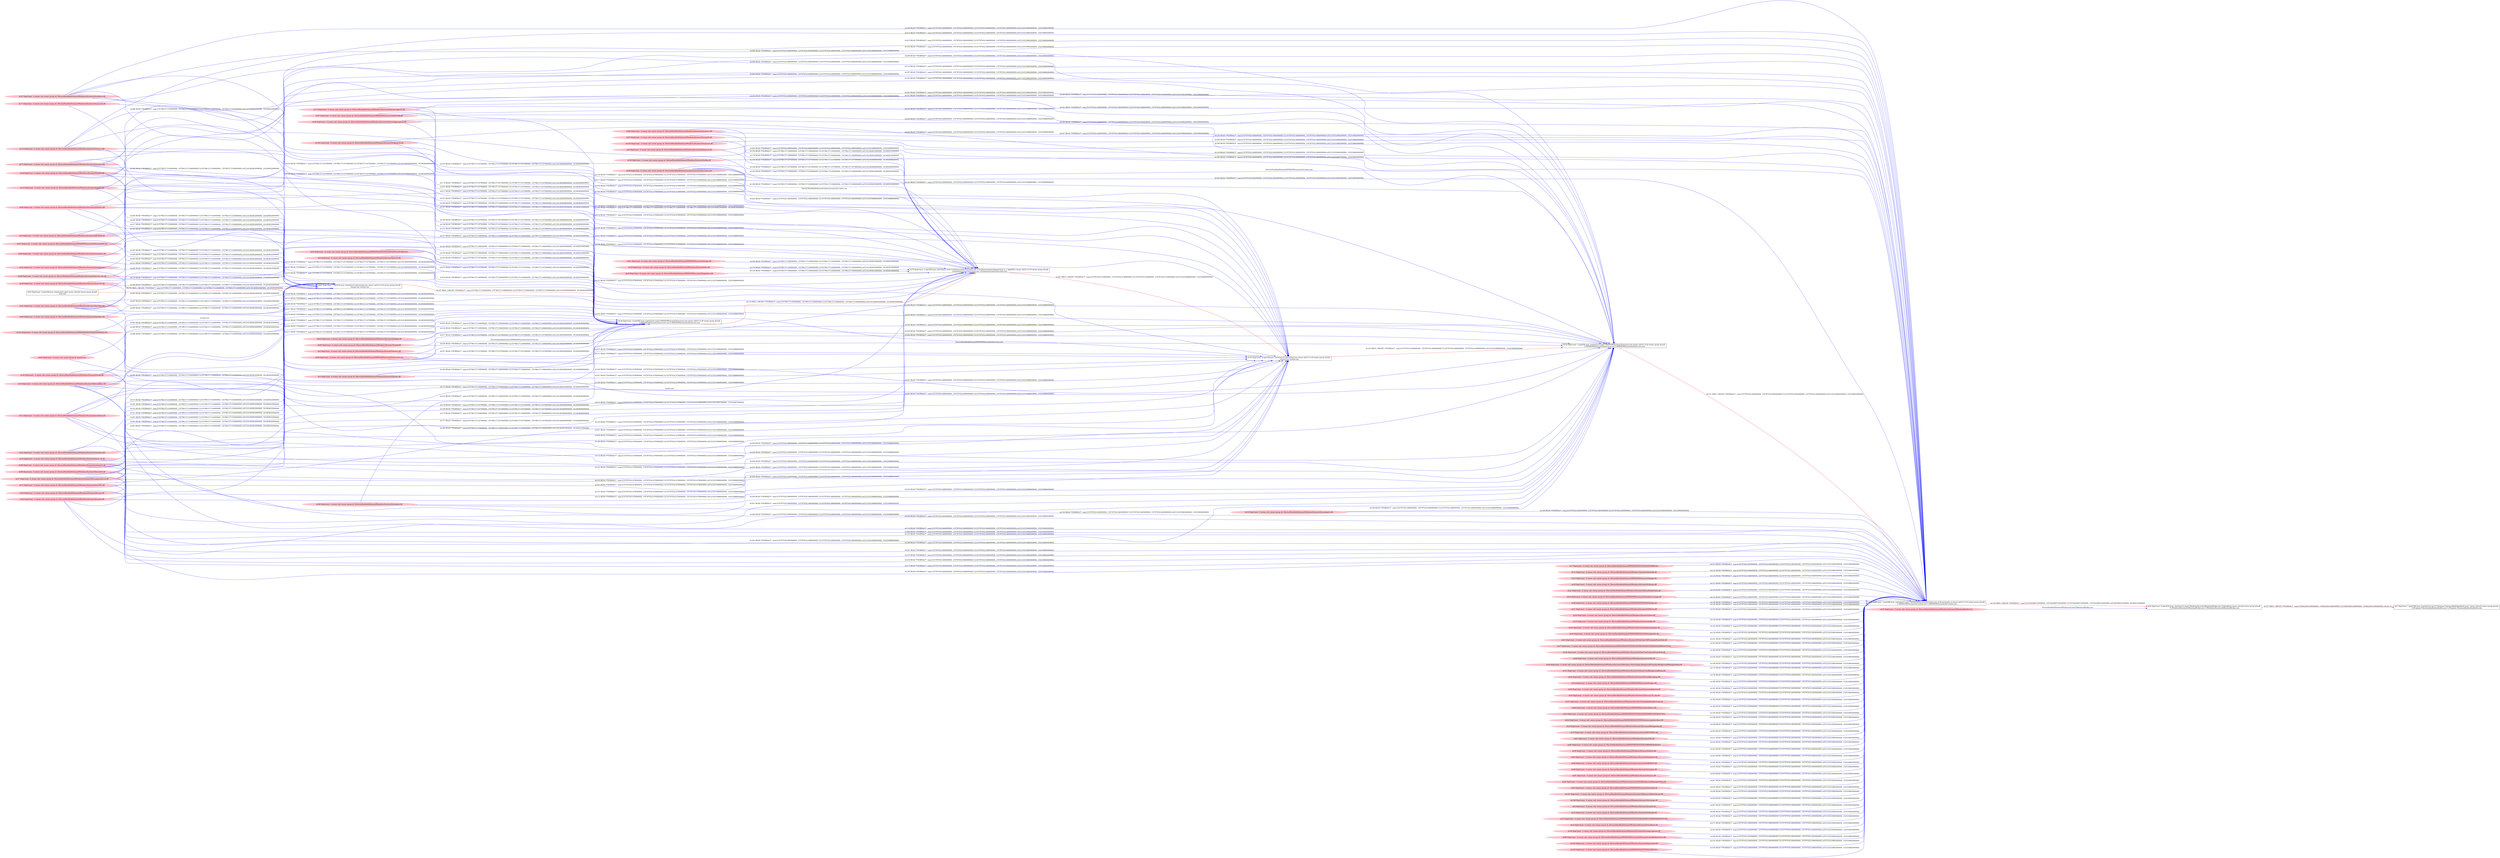 digraph  {
rankdir=LR
"0"[color=black,label="id:0 HopCount: 0 pid:2432 proc_starttime:0 cmd:C:\Windows\System32\RuntimeBroker.exe -Embedding owner uid:null owner group id:null,\n C:/Windows/System32/RuntimeBroker.exe C:/Windows/System32/RuntimeBroker.exe", shape=box,style=solid];
"1"[color=black,label="id:1 HopCount: 1 pid:5568 proc_starttime:0 cmd:\"C:\Program Files\mozilla\firefox\firefox.exe\" owner uid:null owner group id:null,\n C:/Program Files/mozilla/firefox/firefox.exe C:/Program Files/mozilla/firefox/firefox.exe", shape=box,style=solid];
"0" -> "1" [id=107,__obj="PROC_CREATE"color=red,label="id:107 PROC_CREATE **NORMAL**  seqs:[1558022855166000000, 1558022855166000000] T:[1558022855166000000, 1558022855166000000] relT:[0, 0]",style=solid];
"103"[color=pink,label="id:103 HopCount: -5 owner uid: owner group id: /Device/HarddiskVolume2/WINDOWS/SYSTEM32/FWBASE.DLL ", shape=oval,style=filled];
"76"[color=black,label="id:76 HopCount: -4 pid:528 proc_starttime:0 cmd:wininit.exe owner uid:S-1-5-18 owner group id:null,\n wininit.exe wininit.exe", shape=box,style=solid];
"103" -> "76" [id=108,__obj="READ"color=blue,label="id:108 READ **NORMAL**  seqs:[1557870321478000000, 1557870321478000000] T:[1557870321478000000, 1557870321478000000] relT:[152533688000000, 152533688000000]",style=solid];
"78"[color=pink,label="id:78 HopCount: -4 owner uid: owner group id: /Device/HarddiskVolume2/Windows/System32/ws2_32.dll ", shape=oval,style=filled];
"78" -> "76" [id=109,__obj="READ"color=blue,label="id:109 READ **NORMAL**  seqs:[1557870321478000000, 1557870321478000000] T:[1557870321478000000, 1557870321478000000] relT:[152533688000000, 152533688000000]",style=solid];
"6"[color=pink,label="id:6 HopCount: -3 owner uid: owner group id: /Device/HarddiskVolume2/Windows/System32/gdi32full.dll ", shape=oval,style=filled];
"25"[color=black,label="id:25 HopCount: -2 pid:808 proc_starttime:0 cmd:C:\WINDOWS\system32\svchost.exe -k DcomLaunch -p owner uid:S-1-5-18 owner group id:null,\n C:/WINDOWS/system32/svchost.exe C:/WINDOWS/system32/svchost.exe", shape=box,style=solid];
"6" -> "25" [id=110,__obj="READ"color=blue,label="id:110 READ **NORMAL**  seqs:[1557870321484000000, 1557870321484000000] T:[1557870321484000000, 1557870321484000000] relT:[152533682000000, 152533682000000]",style=solid];
"41"[color=pink,label="id:41 HopCount: -3 owner uid: owner group id: /Device/HarddiskVolume2/Windows/System32/profapi.dll ", shape=oval,style=filled];
"41" -> "76" [id=111,__obj="READ"color=blue,label="id:111 READ **NORMAL**  seqs:[1557870321478000000, 1557870321478000000] T:[1557870321478000000, 1557870321478000000] relT:[152533688000000, 152533688000000]",style=solid];
"42"[color=pink,label="id:42 HopCount: -3 owner uid: owner group id: /Device/HarddiskVolume2/Windows/System32/sspicli.dll ", shape=oval,style=filled];
"42" -> "76" [id=112,__obj="READ"color=blue,label="id:112 READ **NORMAL**  seqs:[1557870321478000000, 1557870321478000000] T:[1557870321478000000, 1557870321478000000] relT:[152533688000000, 152533688000000]",style=solid];
"7"[color=pink,label="id:7 HopCount: -3 owner uid: owner group id: /Device/HarddiskVolume2/WINDOWS/SYSTEM32/PSMSRV.DLL ", shape=oval,style=filled];
"7" -> "25" [id=113,__obj="READ"color=blue,label="id:113 READ **NORMAL**  seqs:[1557870321483000000, 1557870321483000000] T:[1557870321483000000, 1557870321483000000] relT:[152533683000000, 152533683000000]",style=solid];
"66"[color=pink,label="id:66 HopCount: -3 owner uid: owner group id: /Device/HarddiskVolume2/Windows/System32/advapi32.dll ", shape=oval,style=filled];
"66" -> "76" [id=114,__obj="READ"color=blue,label="id:114 READ **NORMAL**  seqs:[1557870321478000000, 1557870321478000000] T:[1557870321478000000, 1557870321478000000] relT:[152533688000000, 152533688000000]",style=solid];
"60"[color=pink,label="id:60 HopCount: -3 owner uid: owner group id: /Device/HarddiskVolume2/Windows/System32/sechost.dll ", shape=oval,style=filled];
"60" -> "76" [id=115,__obj="READ"color=blue,label="id:115 READ **NORMAL**  seqs:[1557870321478000000, 1557870321478000000] T:[1557870321478000000, 1557870321478000000] relT:[152533688000000, 152533688000000]",style=solid];
"8"[color=pink,label="id:8 HopCount: -3 owner uid: owner group id: /Device/HarddiskVolume2/Windows/System32/oleaut32.dll ", shape=oval,style=filled];
"8" -> "25" [id=116,__obj="READ"color=blue,label="id:116 READ **NORMAL**  seqs:[1557870321484000000, 1557870321484000000] T:[1557870321484000000, 1557870321484000000] relT:[152533682000000, 152533682000000]",style=solid];
"77"[color=pink,label="id:77 HopCount: -4 owner uid: owner group id: /Device/HarddiskVolume2/Windows/System32/mswsock.dll ", shape=oval,style=filled];
"77" -> "76" [id=117,__obj="READ"color=blue,label="id:117 READ **NORMAL**  seqs:[1557870321478000000, 1557870321478000000] T:[1557870321478000000, 1557870321478000000] relT:[152533688000000, 152533688000000]",style=solid];
"47"[color=pink,label="id:47 HopCount: -3 owner uid: owner group id: /Device/HarddiskVolume2/Windows/System32/combase.dll ", shape=oval,style=filled];
"47" -> "76" [id=118,__obj="READ"color=blue,label="id:118 READ **NORMAL**  seqs:[1557870321478000000, 1557870321478000000] T:[1557870321478000000, 1557870321478000000] relT:[152533688000000, 152533688000000]",style=solid];
"9"[color=pink,label="id:9 HopCount: -3 owner uid: owner group id: /Device/HarddiskVolume2/Windows/System32/KernelBase.dll ", shape=oval,style=filled];
"9" -> "25" [id=119,__obj="READ"color=blue,label="id:119 READ **NORMAL**  seqs:[1557870321484000000, 1557870321484000000] T:[1557870321484000000, 1557870321484000000] relT:[152533682000000, 152533682000000]",style=solid];
"9" -> "76" [id=120,__obj="READ"color=blue,label="id:120 READ **NORMAL**  seqs:[1557870321478000000, 1557870321478000000] T:[1557870321478000000, 1557870321478000000] relT:[152533688000000, 152533688000000]",style=solid];
"68"[color=pink,label="id:68 HopCount: -3 owner uid: owner group id: /Device/HarddiskVolume2/Windows/System32/kernel32.dll ", shape=oval,style=filled];
"68" -> "76" [id=121,__obj="READ"color=blue,label="id:121 READ **NORMAL**  seqs:[1557870321478000000, 1557870321478000000] T:[1557870321478000000, 1557870321478000000] relT:[152533688000000, 152533688000000]",style=solid];
"11"[color=pink,label="id:11 HopCount: -3 owner uid: owner group id: /Device/HarddiskVolume2/Windows/System32/mintdh.dll ", shape=oval,style=filled];
"11" -> "25" [id=122,__obj="READ"color=blue,label="id:122 READ **NORMAL**  seqs:[1557870321484000000, 1557870321484000000] T:[1557870321484000000, 1557870321484000000] relT:[152533682000000, 152533682000000]",style=solid];
"32"[color=pink,label="id:32 HopCount: -3 owner uid: owner group id: /Device/HarddiskVolume2/Windows/System32/ntmarta.dll ", shape=oval,style=filled];
"32" -> "25" [id=123,__obj="READ"color=blue,label="id:123 READ **NORMAL**  seqs:[1557870321484000000, 1557870321484000000] T:[1557870321484000000, 1557870321484000000] relT:[152533682000000, 152533682000000]",style=solid];
"15"[color=pink,label="id:15 HopCount: -3 owner uid: owner group id: /Device/HarddiskVolume2/WINDOWS/system32/gpapi.dll ", shape=oval,style=filled];
"15" -> "25" [id=124,__obj="READ"color=blue,label="id:124 READ **NORMAL**  seqs:[1557870321484000000, 1557870321484000000] T:[1557870321484000000, 1557870321484000000] relT:[152533682000000, 152533682000000]",style=solid];
"17"[color=pink,label="id:17 HopCount: -3 owner uid: owner group id: /Device/HarddiskVolume2/Windows/System32/bcryptprimitives.dll ", shape=oval,style=filled];
"17" -> "25" [id=125,__obj="READ"color=blue,label="id:125 READ **NORMAL**  seqs:[1557870321484000000, 1557870321484000000] T:[1557870321484000000, 1557870321484000000] relT:[152533682000000, 152533682000000]",style=solid];
"18"[color=pink,label="id:18 HopCount: -3 owner uid: owner group id: /Device/HarddiskVolume2/Windows/System32/usermgrcli.dll ", shape=oval,style=filled];
"18" -> "25" [id=126,__obj="READ"color=blue,label="id:126 READ **NORMAL**  seqs:[1557870321483000000, 1557870321483000000] T:[1557870321483000000, 1557870321483000000] relT:[152533683000000, 152533683000000]",style=solid];
"19"[color=pink,label="id:19 HopCount: -3 owner uid: owner group id: /Device/HarddiskVolume2/Windows/System32/clbcatq.dll ", shape=oval,style=filled];
"19" -> "25" [id=127,__obj="READ"color=blue,label="id:127 READ **NORMAL**  seqs:[1557870321484000000, 1557870321484000000] T:[1557870321484000000, 1557870321484000000] relT:[152533682000000, 152533682000000]",style=solid];
"38"[color=pink,label="id:38 HopCount: -3 owner uid: owner group id: /Device/HarddiskVolume2/Windows/System32/rpcrt4.dll ", shape=oval,style=filled];
"38" -> "76" [id=128,__obj="READ"color=blue,label="id:128 READ **NORMAL**  seqs:[1557870321478000000, 1557870321478000000] T:[1557870321478000000, 1557870321478000000] relT:[152533688000000, 152533688000000]",style=solid];
"21"[color=pink,label="id:21 HopCount: -3 owner uid: owner group id: /Device/HarddiskVolume2/Windows/System32/ExecModelClient.dll ", shape=oval,style=filled];
"21" -> "25" [id=129,__obj="READ"color=blue,label="id:129 READ **NORMAL**  seqs:[1557870321483000000, 1557870321483000000] T:[1557870321483000000, 1557870321483000000] relT:[152533683000000, 152533683000000]",style=solid];
"22"[color=pink,label="id:22 HopCount: -5 owner uid: owner group id: /Device/HarddiskVolume2/Windows/System32/wininit.exe ", shape=oval,style=filled];
"22" -> "76" [id=130,__obj="READ"color=blue,label="id:130 READ **NORMAL**  seqs:[1557870321478000000, 1557870321478000000] T:[1557870321478000000, 1557870321478000000] relT:[152533688000000, 152533688000000]",style=solid];
"50"[color=pink,label="id:50 HopCount: -3 owner uid: owner group id: /Device/HarddiskVolume2/Windows/System32/bcrypt.dll ", shape=oval,style=filled];
"50" -> "76" [id=131,__obj="READ"color=blue,label="id:131 READ **NORMAL**  seqs:[1557870321478000000, 1557870321478000000] T:[1557870321478000000, 1557870321478000000] relT:[152533688000000, 152533688000000]",style=solid];
"23"[color=pink,label="id:23 HopCount: -3 owner uid: owner group id: /Device/HarddiskVolume2/WINDOWS/system32/windows.storage.dll ", shape=oval,style=filled];
"23" -> "25" [id=132,__obj="READ"color=blue,label="id:132 READ **NORMAL**  seqs:[1557870321484000000, 1557870321484000000] T:[1557870321484000000, 1557870321484000000] relT:[152533682000000, 152533682000000]",style=solid];
"24"[color=black,label="id:24 HopCount: -6 pid:664 proc_starttime:0 cmd:C:\WINDOWS\system32\services.exe owner uid:S-1-5-18 owner group id:null,\n C:/WINDOWS/system32/services.exe C:/WINDOWS/system32/services.exe", shape=box,style=solid];
"79"[color=black,label="id:79 HopCount: -5 pid:436 proc_starttime:0 cmd:c:\windows\system32\svchost.exe -k localservicenetworkrestricted -p -s AppIDSvc owner uid:S-1-5-19 owner group id:null,\n c:/windows/system32/svchost.exe c:/windows/system32/svchost.exe", shape=box,style=solid];
"24" -> "79" [id=133,__obj="PROC_CREATE"color=red,label="id:133 PROC_CREATE **NORMAL**  seqs:[1557861371356000000, 1557861371356000000] T:[1557861371356000000, 1557861371356000000] relT:[161483810000000, 161483810000000]",style=solid];
"25" -> "0" [id=134,__obj="PROC_CREATE"color=red,label="id:134 PROC_CREATE **NORMAL**  seqs:[1557942088735000000, 1557942088735000000] T:[1557942088735000000, 1557942088735000000] relT:[80766431000000, 80766431000000]",style=solid];
"26"[color=pink,label="id:26 HopCount: -3 owner uid: owner group id: /Device/HarddiskVolume2/Windows/System32/rmclient.dll ", shape=oval,style=filled];
"26" -> "25" [id=135,__obj="READ"color=blue,label="id:135 READ **NORMAL**  seqs:[1557870321483000000, 1557870321483000000] T:[1557870321483000000, 1557870321483000000] relT:[152533683000000, 152533683000000]",style=solid];
"73"[color=pink,label="id:73 HopCount: -3 owner uid: owner group id: /Device/HarddiskVolume2/Windows/System32/kernel.appcore.dll ", shape=oval,style=filled];
"73" -> "79" [id=136,__obj="READ"color=blue,label="id:136 READ **NORMAL**  seqs:[1557861371356000000, 1557861371356000000] T:[1557861371356000000, 1557861371356000000] relT:[161483810000000, 161483810000000]",style=solid];
"27"[color=pink,label="id:27 HopCount: -2 owner uid: owner group id: /Device/HarddiskVolume2/Windows/System32/RuntimeBroker.exe ", shape=oval,style=filled];
"27" -> "0" [id=137,__obj="FILE_EXEC"color=blue,label="\Device\HarddiskVolume2\Windows\System32\RuntimeBroker.exe",style=solid];
"28"[color=pink,label="id:28 HopCount: -3 owner uid: owner group id: /Device/HarddiskVolume2/WINDOWS/SYSTEM32/dxgi.dll ", shape=oval,style=filled];
"28" -> "25" [id=138,__obj="READ"color=blue,label="id:138 READ **NORMAL**  seqs:[1557870321484000000, 1557870321484000000] T:[1557870321484000000, 1557870321484000000] relT:[152533682000000, 152533682000000]",style=solid];
"29"[color=pink,label="id:29 HopCount: -6 owner uid: owner group id: /Device/HarddiskVolume2/WINDOWS/system32/appidsvc.dll ", shape=oval,style=filled];
"29" -> "79" [id=139,__obj="READ"color=blue,label="id:139 READ **NORMAL**  seqs:[1557861371356000000, 1557861371356000000] T:[1557861371356000000, 1557861371356000000] relT:[161483810000000, 161483810000000]",style=solid];
"35"[color=pink,label="id:35 HopCount: -3 owner uid: owner group id: /Device/HarddiskVolume2/Windows/System32/ntdll.dll ", shape=oval,style=filled];
"35" -> "79" [id=140,__obj="READ"color=blue,label="id:140 READ **NORMAL**  seqs:[1557861371358000000, 1557861371358000000] T:[1557861371358000000, 1557861371358000000] relT:[161483808000000, 161483808000000]",style=solid];
"30"[color=black,label="id:30 HopCount: -3 pid:656 proc_starttime:0 cmd:C:\WINDOWS\system32\services.exe owner uid:S-1-5-18 owner group id:null,\n C:/WINDOWS/system32/services.exe C:/WINDOWS/system32/services.exe", shape=box,style=solid];
"30" -> "25" [id=141,__obj="PROC_CREATE"color=red,label="id:141 PROC_CREATE **NORMAL**  seqs:[1557870321483000000, 1557870321483000000] T:[1557870321483000000, 1557870321483000000] relT:[152533683000000, 152533683000000]",style=solid];
"31"[color=pink,label="id:31 HopCount: -3 owner uid: owner group id: /Device/HarddiskVolume2/Windows/System32/SHCore.dll ", shape=oval,style=filled];
"31" -> "25" [id=142,__obj="READ"color=blue,label="id:142 READ **NORMAL**  seqs:[1557870321484000000, 1557870321484000000] T:[1557870321484000000, 1557870321484000000] relT:[152533682000000, 152533682000000]",style=solid];
"20"[color=pink,label="id:20 HopCount: -3 owner uid: owner group id: /Device/HarddiskVolume2/Windows/System32/wer.dll ", shape=oval,style=filled];
"20" -> "25" [id=143,__obj="READ"color=blue,label="id:143 READ **NORMAL**  seqs:[1557870321483000000, 1557870321483000000] T:[1557870321483000000, 1557870321483000000] relT:[152533683000000, 152533683000000]",style=solid];
"33"[color=pink,label="id:33 HopCount: -3 owner uid: owner group id: /Device/HarddiskVolume2/Windows/System32/dab.dll ", shape=oval,style=filled];
"33" -> "25" [id=144,__obj="READ"color=blue,label="id:144 READ **NORMAL**  seqs:[1557870321483000000, 1557870321483000000] T:[1557870321483000000, 1557870321483000000] relT:[152533683000000, 152533683000000]",style=solid];
"34"[color=pink,label="id:34 HopCount: -3 owner uid: owner group id: /Device/HarddiskVolume2/Windows/System32/policymanager.dll ", shape=oval,style=filled];
"34" -> "25" [id=145,__obj="READ"color=blue,label="id:145 READ **NORMAL**  seqs:[1557870321483000000, 1557870321483000000] T:[1557870321483000000, 1557870321483000000] relT:[152533683000000, 152533683000000]",style=solid];
"35" -> "25" [id=146,__obj="READ"color=blue,label="id:146 READ **NORMAL**  seqs:[1557870321484000000, 1557870321484000000] T:[1557870321484000000, 1557870321484000000] relT:[152533682000000, 152533682000000]",style=solid];
"36"[color=pink,label="id:36 HopCount: -3 owner uid: owner group id: /Device/HarddiskVolume2/Windows/System32/user32.dll ", shape=oval,style=filled];
"36" -> "25" [id=147,__obj="READ"color=blue,label="id:147 READ **NORMAL**  seqs:[1557870321484000000, 1557870321484000000] T:[1557870321484000000, 1557870321484000000] relT:[152533682000000, 152533682000000]",style=solid];
"8" -> "79" [id=148,__obj="READ"color=blue,label="id:148 READ **NORMAL**  seqs:[1557861371357000000, 1557861371357000000] T:[1557861371357000000, 1557861371357000000] relT:[161483809000000, 161483809000000]",style=solid];
"66" -> "79" [id=149,__obj="READ"color=blue,label="id:149 READ **NORMAL**  seqs:[1557861371357000000, 1557861371357000000] T:[1557861371357000000, 1557861371357000000] relT:[161483809000000, 161483809000000]",style=solid];
"38" -> "25" [id=150,__obj="READ"color=blue,label="id:150 READ **NORMAL**  seqs:[1557870321484000000, 1557870321484000000] T:[1557870321484000000, 1557870321484000000] relT:[152533682000000, 152533682000000]",style=solid];
"60" -> "79" [id=151,__obj="READ"color=blue,label="id:151 READ **NORMAL**  seqs:[1557861371357000000, 1557861371357000000] T:[1557861371357000000, 1557861371357000000] relT:[161483809000000, 161483809000000]",style=solid];
"39"[color=pink,label="id:39 HopCount: -3 owner uid: owner group id: /Device/HarddiskVolume2/WINDOWS/SYSTEM32/capauthz.dll ", shape=oval,style=filled];
"39" -> "25" [id=152,__obj="READ"color=blue,label="id:152 READ **NORMAL**  seqs:[1557870321483000000, 1557870321483000000] T:[1557870321483000000, 1557870321483000000] relT:[152533683000000, 152533683000000]",style=solid];
"40"[color=pink,label="id:40 HopCount: -6 owner uid: owner group id: /Device/HarddiskVolume2/windows/system32/svchost.exe ", shape=oval,style=filled];
"40" -> "79" [id=153,__obj="FILE_EXEC"color=blue,label="\Device\HarddiskVolume2\windows\system32\svchost.exe",style=solid];
"80"[color=pink,label="id:80 HopCount: -3 owner uid: owner group id: /Device/HarddiskVolume2/Windows/System32/msasn1.dll ", shape=oval,style=filled];
"80" -> "79" [id=154,__obj="READ"color=blue,label="id:154 READ **NORMAL**  seqs:[1557861371356000000, 1557861371356000000] T:[1557861371356000000, 1557861371356000000] relT:[161483810000000, 161483810000000]",style=solid];
"41" -> "25" [id=155,__obj="READ"color=blue,label="id:155 READ **NORMAL**  seqs:[1557870321484000000, 1557870321484000000] T:[1557870321484000000, 1557870321484000000] relT:[152533682000000, 152533682000000]",style=solid];
"12"[color=pink,label="id:12 HopCount: -3 owner uid: owner group id: /Device/HarddiskVolume2/Windows/System32/gdi32.dll ", shape=oval,style=filled];
"12" -> "79" [id=156,__obj="READ"color=blue,label="id:156 READ **NORMAL**  seqs:[1557861371357000000, 1557861371357000000] T:[1557861371357000000, 1557861371357000000] relT:[161483809000000, 161483809000000]",style=solid];
"6" -> "79" [id=157,__obj="READ"color=blue,label="id:157 READ **NORMAL**  seqs:[1557861371356000000, 1557861371356000000] T:[1557861371356000000, 1557861371356000000] relT:[161483810000000, 161483810000000]",style=solid];
"42" -> "25" [id=158,__obj="READ"color=blue,label="id:158 READ **NORMAL**  seqs:[1557870321484000000, 1557870321484000000] T:[1557870321484000000, 1557870321484000000] relT:[152533682000000, 152533682000000]",style=solid];
"69"[color=pink,label="id:69 HopCount: -3 owner uid: owner group id: /Device/HarddiskVolume2/Windows/System32/msvcp_win.dll ", shape=oval,style=filled];
"69" -> "79" [id=159,__obj="READ"color=blue,label="id:159 READ **NORMAL**  seqs:[1557861371356000000, 1557861371356000000] T:[1557861371356000000, 1557861371356000000] relT:[161483810000000, 161483810000000]",style=solid];
"74"[color=pink,label="id:74 HopCount: -3 owner uid: owner group id: /Device/HarddiskVolume2/Windows/System32/msvcrt.dll ", shape=oval,style=filled];
"74" -> "79" [id=160,__obj="READ"color=blue,label="id:160 READ **NORMAL**  seqs:[1557861371358000000, 1557861371358000000] T:[1557861371358000000, 1557861371358000000] relT:[161483808000000, 161483808000000]",style=solid];
"43"[color=pink,label="id:43 HopCount: -3 owner uid: owner group id: /Device/HarddiskVolume2/Windows/System32/OneCoreUAPCommonProxyStub.dll ", shape=oval,style=filled];
"43" -> "25" [id=161,__obj="READ"color=blue,label="id:161 READ **NORMAL**  seqs:[1557870321483000000, 1557870321483000000] T:[1557870321483000000, 1557870321483000000] relT:[152533683000000, 152533683000000]",style=solid];
"37"[color=pink,label="id:37 HopCount: -3 owner uid: owner group id: /Device/HarddiskVolume2/WINDOWS/SYSTEM32/ACPBACKGROUNDMANAGERPOLICY.DLL ", shape=oval,style=filled];
"37" -> "25" [id=162,__obj="READ"color=blue,label="id:162 READ **NORMAL**  seqs:[1557870321483000000, 1557870321483000000] T:[1557870321483000000, 1557870321483000000] relT:[152533683000000, 152533683000000]",style=solid];
"44"[color=pink,label="id:44 HopCount: -3 owner uid: owner group id: /Device/HarddiskVolume2/Windows/System32/EventAggregation.dll ", shape=oval,style=filled];
"44" -> "25" [id=163,__obj="READ"color=blue,label="id:163 READ **NORMAL**  seqs:[1557870321484000000, 1557870321484000000] T:[1557870321484000000, 1557870321484000000] relT:[152533682000000, 152533682000000]",style=solid];
"45"[color=pink,label="id:45 HopCount: -3 owner uid: owner group id: /Device/HarddiskVolume2/Windows/System32/OneCoreCommonProxyStub.dll ", shape=oval,style=filled];
"45" -> "25" [id=164,__obj="READ"color=blue,label="id:164 READ **NORMAL**  seqs:[1557870321483000000, 1557870321483000000] T:[1557870321483000000, 1557870321483000000] relT:[152533683000000, 152533683000000]",style=solid];
"46"[color=pink,label="id:46 HopCount: -3 owner uid: owner group id: /Device/HarddiskVolume2/Windows/System32/tdh.dll ", shape=oval,style=filled];
"46" -> "25" [id=165,__obj="READ"color=blue,label="id:165 READ **NORMAL**  seqs:[1557870321484000000, 1557870321484000000] T:[1557870321484000000, 1557870321484000000] relT:[152533682000000, 152533682000000]",style=solid];
"47" -> "25" [id=166,__obj="READ"color=blue,label="id:166 READ **NORMAL**  seqs:[1557870321484000000, 1557870321484000000] T:[1557870321484000000, 1557870321484000000] relT:[152533682000000, 152533682000000]",style=solid];
"75"[color=pink,label="id:75 HopCount: -3 owner uid: owner group id: /Device/HarddiskVolume2/Windows/System32/userenv.dll ", shape=oval,style=filled];
"75" -> "79" [id=167,__obj="READ"color=blue,label="id:167 READ **NORMAL**  seqs:[1557861371356000000, 1557861371356000000] T:[1557861371356000000, 1557861371356000000] relT:[161483810000000, 161483810000000]",style=solid];
"105"[color=pink,label="id:105 HopCount: -3 owner uid: owner group id: /Device/HarddiskVolume2/Windows/System32/wintrust.dll ", shape=oval,style=filled];
"105" -> "79" [id=168,__obj="READ"color=blue,label="id:168 READ **NORMAL**  seqs:[1557861371357000000, 1557861371357000000] T:[1557861371357000000, 1557861371357000000] relT:[161483809000000, 161483809000000]",style=solid];
"49"[color=pink,label="id:49 HopCount: -3 owner uid: owner group id: /Device/HarddiskVolume2/Windows/System32/Windows.Networking.BackgroundTransfer.BackgroundManagerPolicy.dll ", shape=oval,style=filled];
"49" -> "25" [id=169,__obj="READ"color=blue,label="id:169 READ **NORMAL**  seqs:[1557870321483000000, 1557870321483000000] T:[1557870321483000000, 1557870321483000000] relT:[152533683000000, 152533683000000]",style=solid];
"72"[color=pink,label="id:72 HopCount: -3 owner uid: owner group id: /Device/HarddiskVolume2/Windows/System32/ucrtbase.dll ", shape=oval,style=filled];
"72" -> "79" [id=170,__obj="READ"color=blue,label="id:170 READ **NORMAL**  seqs:[1557861371357000000, 1557861371357000000] T:[1557861371357000000, 1557861371357000000] relT:[161483809000000, 161483809000000]",style=solid];
"9" -> "79" [id=171,__obj="READ"color=blue,label="id:171 READ **NORMAL**  seqs:[1557861371356000000, 1557861371356000000] T:[1557861371356000000, 1557861371356000000] relT:[161483810000000, 161483810000000]",style=solid];
"50" -> "25" [id=172,__obj="READ"color=blue,label="id:172 READ **NORMAL**  seqs:[1557870321484000000, 1557870321484000000] T:[1557870321484000000, 1557870321484000000] relT:[152533682000000, 152533682000000]",style=solid];
"68" -> "79" [id=173,__obj="READ"color=blue,label="id:173 READ **NORMAL**  seqs:[1557861371358000000, 1557861371358000000] T:[1557861371358000000, 1557861371358000000] relT:[161483808000000, 161483808000000]",style=solid];
"47" -> "79" [id=174,__obj="READ"color=blue,label="id:174 READ **NORMAL**  seqs:[1557861371357000000, 1557861371357000000] T:[1557861371357000000, 1557861371357000000] relT:[161483809000000, 161483809000000]",style=solid];
"51"[color=pink,label="id:51 HopCount: -3 owner uid: owner group id: /Device/HarddiskVolume2/Windows/System32/SmartCardBackgroundPolicy.dll ", shape=oval,style=filled];
"51" -> "25" [id=175,__obj="READ"color=blue,label="id:175 READ **NORMAL**  seqs:[1557870321483000000, 1557870321483000000] T:[1557870321483000000, 1557870321483000000] relT:[152533683000000, 152533683000000]",style=solid];
"67"[color=pink,label="id:67 HopCount: -3 owner uid: owner group id: /Device/HarddiskVolume2/Windows/System32/crypt32.dll ", shape=oval,style=filled];
"67" -> "79" [id=176,__obj="READ"color=blue,label="id:176 READ **NORMAL**  seqs:[1557861371356000000, 1557861371356000000] T:[1557861371356000000, 1557861371356000000] relT:[161483810000000, 161483810000000]",style=solid];
"17" -> "79" [id=177,__obj="READ"color=blue,label="id:177 READ **NORMAL**  seqs:[1557861371357000000, 1557861371357000000] T:[1557861371357000000, 1557861371357000000] relT:[161483809000000, 161483809000000]",style=solid];
"52"[color=pink,label="id:52 HopCount: -3 owner uid: owner group id: /Device/HarddiskVolume2/Windows/System32/CoreMessaging.dll ", shape=oval,style=filled];
"52" -> "25" [id=178,__obj="READ"color=blue,label="id:178 READ **NORMAL**  seqs:[1557870321483000000, 1557870321483000000] T:[1557870321483000000, 1557870321483000000] relT:[152533683000000, 152533683000000]",style=solid];
"53"[color=pink,label="id:53 HopCount: -6 owner uid: owner group id: /Device/HarddiskVolume2/Windows/System32/slc.dll ", shape=oval,style=filled];
"53" -> "79" [id=179,__obj="READ"color=blue,label="id:179 READ **NORMAL**  seqs:[1557861371356000000, 1557861371356000000] T:[1557861371356000000, 1557861371356000000] relT:[161483810000000, 161483810000000]",style=solid];
"54"[color=pink,label="id:54 HopCount: -3 owner uid: owner group id: /Device/HarddiskVolume2/WINDOWS/system32/umpo.dll ", shape=oval,style=filled];
"54" -> "25" [id=180,__obj="READ"color=blue,label="id:180 READ **NORMAL**  seqs:[1557870321484000000, 1557870321484000000] T:[1557870321484000000, 1557870321484000000] relT:[152533682000000, 152533682000000]",style=solid];
"48"[color=pink,label="id:48 HopCount: -3 owner uid: owner group id: /Device/HarddiskVolume2/Windows/System32/execmodelproxy.dll ", shape=oval,style=filled];
"48" -> "25" [id=181,__obj="READ"color=blue,label="id:181 READ **NORMAL**  seqs:[1557870321483000000, 1557870321483000000] T:[1557870321483000000, 1557870321483000000] relT:[152533683000000, 152533683000000]",style=solid];
"56"[color=pink,label="id:56 HopCount: -3 owner uid: owner group id: /Device/HarddiskVolume2/Windows/System32/msvcp110_win.dll ", shape=oval,style=filled];
"56" -> "25" [id=182,__obj="READ"color=blue,label="id:182 READ **NORMAL**  seqs:[1557870321483000000, 1557870321483000000] T:[1557870321483000000, 1557870321483000000] relT:[152533683000000, 152533683000000]",style=solid];
"40" -> "25" [id=183,__obj="FILE_EXEC"color=blue,label="\Device\HarddiskVolume2\WINDOWS\system32\svchost.exe",style=solid];
"57"[color=pink,label="id:57 HopCount: -3 owner uid: owner group id: /Device/HarddiskVolume2/Windows/System32/embeddedmodesvcapi.dll ", shape=oval,style=filled];
"57" -> "25" [id=184,__obj="READ"color=blue,label="id:184 READ **NORMAL**  seqs:[1557870321483000000, 1557870321483000000] T:[1557870321483000000, 1557870321483000000] relT:[152533683000000, 152533683000000]",style=solid];
"58"[color=pink,label="id:58 HopCount: -3 owner uid: owner group id: /Device/HarddiskVolume2/Windows/System32/wldp.dll ", shape=oval,style=filled];
"58" -> "25" [id=185,__obj="READ"color=blue,label="id:185 READ **NORMAL**  seqs:[1557870321484000000, 1557870321484000000] T:[1557870321484000000, 1557870321484000000] relT:[152533682000000, 152533682000000]",style=solid];
"40" -> "79" [id=186,__obj="READ"color=blue,label="id:186 READ **NORMAL**  seqs:[1557861371356000000, 1557861371356000000] T:[1557861371356000000, 1557861371356000000] relT:[161483810000000, 161483810000000]",style=solid];
"60" -> "25" [id=187,__obj="READ"color=blue,label="id:187 READ **NORMAL**  seqs:[1557870321484000000, 1557870321484000000] T:[1557870321484000000, 1557870321484000000] relT:[152533682000000, 152533682000000]",style=solid];
"61"[color=pink,label="id:61 HopCount: -6 owner uid: owner group id: /Device/HarddiskVolume2/WINDOWS/system32/sppc.dll ", shape=oval,style=filled];
"61" -> "79" [id=188,__obj="READ"color=blue,label="id:188 READ **NORMAL**  seqs:[1557861371356000000, 1557861371356000000] T:[1557861371356000000, 1557861371356000000] relT:[161483810000000, 161483810000000]",style=solid];
"71"[color=pink,label="id:71 HopCount: -3 owner uid: owner group id: /Device/HarddiskVolume2/Windows/System32/win32u.dll ", shape=oval,style=filled];
"71" -> "79" [id=189,__obj="READ"color=blue,label="id:189 READ **NORMAL**  seqs:[1557861371356000000, 1557861371356000000] T:[1557861371356000000, 1557861371356000000] relT:[161483810000000, 161483810000000]",style=solid];
"62"[color=pink,label="id:62 HopCount: -3 owner uid: owner group id: /Device/HarddiskVolume2/WINDOWS/system32/bisrv.dll ", shape=oval,style=filled];
"62" -> "25" [id=190,__obj="READ"color=blue,label="id:190 READ **NORMAL**  seqs:[1557870321483000000, 1557870321483000000] T:[1557870321483000000, 1557870321483000000] relT:[152533683000000, 152533683000000]",style=solid];
"41" -> "79" [id=191,__obj="READ"color=blue,label="id:191 READ **NORMAL**  seqs:[1557861371356000000, 1557861371356000000] T:[1557861371356000000, 1557861371356000000] relT:[161483810000000, 161483810000000]",style=solid];
"36" -> "79" [id=192,__obj="READ"color=blue,label="id:192 READ **NORMAL**  seqs:[1557861371357000000, 1557861371357000000] T:[1557861371357000000, 1557861371357000000] relT:[161483809000000, 161483809000000]",style=solid];
"63"[color=pink,label="id:63 HopCount: -3 owner uid: owner group id: /Device/HarddiskVolume2/WINDOWS/SYSTEM32/PSMSERVICEEXTHOST.DLL ", shape=oval,style=filled];
"63" -> "25" [id=193,__obj="READ"color=blue,label="id:193 READ **NORMAL**  seqs:[1557870321483000000, 1557870321483000000] T:[1557870321483000000, 1557870321483000000] relT:[152533683000000, 152533683000000]",style=solid];
"38" -> "79" [id=194,__obj="READ"color=blue,label="id:194 READ **NORMAL**  seqs:[1557861371357000000, 1557861371357000000] T:[1557861371357000000, 1557861371357000000] relT:[161483809000000, 161483809000000]",style=solid];
"58" -> "79" [id=195,__obj="READ"color=blue,label="id:195 READ **NORMAL**  seqs:[1557861371356000000, 1557861371356000000] T:[1557861371356000000, 1557861371356000000] relT:[161483810000000, 161483810000000]",style=solid];
"64"[color=pink,label="id:64 HopCount: -3 owner uid: owner group id: /Device/HarddiskVolume2/WINDOWS/SYSTEM32/resourcepolicyclient.dll ", shape=oval,style=filled];
"64" -> "25" [id=196,__obj="READ"color=blue,label="id:196 READ **NORMAL**  seqs:[1557870321483000000, 1557870321483000000] T:[1557870321483000000, 1557870321483000000] relT:[152533683000000, 152533683000000]",style=solid];
"65"[color=black,label="id:65 HopCount: -7 pid:532 proc_starttime:0 cmd:wininit.exe owner uid:S-1-5-18 owner group id:null,\n wininit.exe wininit.exe", shape=box,style=solid];
"65" -> "24" [id=197,__obj="PROC_CREATE"color=red,label="id:197 PROC_CREATE **NORMAL**  seqs:[1557861371336000000, 1557861371336000000] T:[1557861371336000000, 1557861371336000000] relT:[161483830000000, 161483830000000]",style=solid];
"66" -> "25" [id=198,__obj="READ"color=blue,label="id:198 READ **NORMAL**  seqs:[1557870321484000000, 1557870321484000000] T:[1557870321484000000, 1557870321484000000] relT:[152533682000000, 152533682000000]",style=solid];
"59"[color=pink,label="id:59 HopCount: -3 owner uid: owner group id: /Device/HarddiskVolume2/Windows/System32/LicenseManagerApi.dll ", shape=oval,style=filled];
"59" -> "25" [id=199,__obj="READ"color=blue,label="id:199 READ **NORMAL**  seqs:[1557870321483000000, 1557870321483000000] T:[1557870321483000000, 1557870321483000000] relT:[152533683000000, 152533683000000]",style=solid];
"67" -> "25" [id=200,__obj="READ"color=blue,label="id:200 READ **NORMAL**  seqs:[1557870321484000000, 1557870321484000000] T:[1557870321484000000, 1557870321484000000] relT:[152533682000000, 152533682000000]",style=solid];
"68" -> "25" [id=201,__obj="READ"color=blue,label="id:201 READ **NORMAL**  seqs:[1557870321484000000, 1557870321484000000] T:[1557870321484000000, 1557870321484000000] relT:[152533682000000, 152533682000000]",style=solid];
"69" -> "25" [id=202,__obj="READ"color=blue,label="id:202 READ **NORMAL**  seqs:[1557870321484000000, 1557870321484000000] T:[1557870321484000000, 1557870321484000000] relT:[152533682000000, 152533682000000]",style=solid];
"70"[color=pink,label="id:70 HopCount: -3 owner uid: owner group id: /Device/HarddiskVolume2/windows/system32/WTSAPI32.dll ", shape=oval,style=filled];
"70" -> "25" [id=203,__obj="READ"color=blue,label="id:203 READ **NORMAL**  seqs:[1557870321483000000, 1557870321483000000] T:[1557870321483000000, 1557870321483000000] relT:[152533683000000, 152533683000000]",style=solid];
"17" -> "24" [id=204,__obj="READ"color=blue,label="id:204 READ **NORMAL**  seqs:[1557861371337000000, 1557861371337000000] T:[1557861371337000000, 1557861371337000000] relT:[161483829000000, 161483829000000]",style=solid];
"95"[color=pink,label="id:95 HopCount: -4 owner uid: owner group id: /Device/HarddiskVolume2/Windows/System32/dabapi.dll ", shape=oval,style=filled];
"95" -> "24" [id=205,__obj="READ"color=blue,label="id:205 READ **NORMAL**  seqs:[1557861371336000000, 1557861371336000000] T:[1557861371336000000, 1557861371336000000] relT:[161483830000000, 161483830000000]",style=solid];
"72" -> "25" [id=206,__obj="READ"color=blue,label="id:206 READ **NORMAL**  seqs:[1557870321484000000, 1557870321484000000] T:[1557870321484000000, 1557870321484000000] relT:[152533682000000, 152533682000000]",style=solid];
"38" -> "24" [id=207,__obj="READ"color=blue,label="id:207 READ **NORMAL**  seqs:[1557861371337000000, 1557861371337000000] T:[1557861371337000000, 1557861371337000000] relT:[161483829000000, 161483829000000]",style=solid];
"9" -> "24" [id=208,__obj="READ"color=blue,label="id:208 READ **NORMAL**  seqs:[1557861371337000000, 1557861371337000000] T:[1557861371337000000, 1557861371337000000] relT:[161483829000000, 161483829000000]",style=solid];
"73" -> "25" [id=209,__obj="READ"color=blue,label="id:209 READ **NORMAL**  seqs:[1557870321484000000, 1557870321484000000] T:[1557870321484000000, 1557870321484000000] relT:[152533682000000, 152533682000000]",style=solid];
"47" -> "24" [id=210,__obj="READ"color=blue,label="id:210 READ **NORMAL**  seqs:[1557861371337000000, 1557861371337000000] T:[1557861371337000000, 1557861371337000000] relT:[161483829000000, 161483829000000]",style=solid];
"44" -> "24" [id=211,__obj="READ"color=blue,label="id:211 READ **NORMAL**  seqs:[1557861371337000000, 1557861371337000000] T:[1557861371337000000, 1557861371337000000] relT:[161483829000000, 161483829000000]",style=solid];
"74" -> "25" [id=212,__obj="READ"color=blue,label="id:212 READ **NORMAL**  seqs:[1557870321484000000, 1557870321484000000] T:[1557870321484000000, 1557870321484000000] relT:[152533682000000, 152533682000000]",style=solid];
"35" -> "24" [id=213,__obj="READ"color=blue,label="id:213 READ **NORMAL**  seqs:[1557861371337000000, 1557861371337000000] T:[1557861371337000000, 1557861371337000000] relT:[161483829000000, 161483829000000]",style=solid];
"26" -> "24" [id=214,__obj="READ"color=blue,label="id:214 READ **NORMAL**  seqs:[1557861371336000000, 1557861371336000000] T:[1557861371336000000, 1557861371336000000] relT:[161483830000000, 161483830000000]",style=solid];
"75" -> "25" [id=215,__obj="READ"color=blue,label="id:215 READ **NORMAL**  seqs:[1557870321484000000, 1557870321484000000] T:[1557870321484000000, 1557870321484000000] relT:[152533682000000, 152533682000000]",style=solid];
"85"[color=pink,label="id:85 HopCount: -4 owner uid: owner group id: /Device/HarddiskVolume2/Windows/System32/spinf.dll ", shape=oval,style=filled];
"85" -> "24" [id=216,__obj="READ"color=blue,label="id:216 READ **NORMAL**  seqs:[1557861371336000000, 1557861371336000000] T:[1557861371336000000, 1557861371336000000] relT:[161483830000000, 161483830000000]",style=solid];
"4"[color=pink,label="id:4 HopCount: -4 owner uid: owner group id: /Device/HarddiskVolume2/Windows/System32/scesrv.dll ", shape=oval,style=filled];
"4" -> "24" [id=217,__obj="READ"color=blue,label="id:217 READ **NORMAL**  seqs:[1557861371337000000, 1557861371337000000] T:[1557861371337000000, 1557861371337000000] relT:[161483829000000, 161483829000000]",style=solid];
"76" -> "30" [id=218,__obj="PROC_CREATE"color=red,label="id:218 PROC_CREATE **NORMAL**  seqs:[1557870321480000000, 1557870321480000000] T:[1557870321480000000, 1557870321480000000] relT:[152533686000000, 152533686000000]",style=solid];
"71" -> "25" [id=219,__obj="READ"color=blue,label="id:219 READ **NORMAL**  seqs:[1557870321484000000, 1557870321484000000] T:[1557870321484000000, 1557870321484000000] relT:[152533682000000, 152533682000000]",style=solid];
"80" -> "25" [id=220,__obj="READ"color=blue,label="id:220 READ **NORMAL**  seqs:[1557870321484000000, 1557870321484000000] T:[1557870321484000000, 1557870321484000000] relT:[152533682000000, 152533682000000]",style=solid];
"81"[color=pink,label="id:81 HopCount: -3 owner uid: owner group id: /Device/HarddiskVolume2/Windows/System32/bi.dll ", shape=oval,style=filled];
"81" -> "25" [id=221,__obj="READ"color=blue,label="id:221 READ **NORMAL**  seqs:[1557870321483000000, 1557870321483000000] T:[1557870321483000000, 1557870321483000000] relT:[152533683000000, 152533683000000]",style=solid];
"82"[color=pink,label="id:82 HopCount: -3 owner uid: owner group id: /Device/HarddiskVolume2/WINDOWS/SYSTEM32/BROKERLIB.DLL ", shape=oval,style=filled];
"82" -> "25" [id=222,__obj="READ"color=blue,label="id:222 READ **NORMAL**  seqs:[1557870321483000000, 1557870321483000000] T:[1557870321483000000, 1557870321483000000] relT:[152533683000000, 152533683000000]",style=solid];
"83"[color=pink,label="id:83 HopCount: -3 owner uid: owner group id: /Device/HarddiskVolume2/Windows/System32/ole32.dll ", shape=oval,style=filled];
"83" -> "25" [id=223,__obj="READ"color=blue,label="id:223 READ **NORMAL**  seqs:[1557870321484000000, 1557870321484000000] T:[1557870321484000000, 1557870321484000000] relT:[152533682000000, 152533682000000]",style=solid];
"68" -> "24" [id=224,__obj="READ"color=blue,label="id:224 READ **NORMAL**  seqs:[1557861371337000000, 1557861371337000000] T:[1557861371337000000, 1557861371337000000] relT:[161483829000000, 161483829000000]",style=solid];
"74" -> "24" [id=225,__obj="READ"color=blue,label="id:225 READ **NORMAL**  seqs:[1557861371337000000, 1557861371337000000] T:[1557861371337000000, 1557861371337000000] relT:[161483829000000, 161483829000000]",style=solid];
"85" -> "30" [id=226,__obj="READ"color=blue,label="id:226 READ **NORMAL**  seqs:[1557870321480000000, 1557870321480000000] T:[1557870321480000000, 1557870321480000000] relT:[152533686000000, 152533686000000]",style=solid];
"72" -> "24" [id=227,__obj="READ"color=blue,label="id:227 READ **NORMAL**  seqs:[1557861371337000000, 1557861371337000000] T:[1557861371337000000, 1557861371337000000] relT:[161483829000000, 161483829000000]",style=solid];
"75" -> "30" [id=228,__obj="READ"color=blue,label="id:228 READ **NORMAL**  seqs:[1557870321480000000, 1557870321480000000] T:[1557870321480000000, 1557870321480000000] relT:[152533686000000, 152533686000000]",style=solid];
"41" -> "24" [id=229,__obj="READ"color=blue,label="id:229 READ **NORMAL**  seqs:[1557861371337000000, 1557861371337000000] T:[1557861371337000000, 1557861371337000000] relT:[161483829000000, 161483829000000]",style=solid];
"35" -> "30" [id=230,__obj="READ"color=blue,label="id:230 READ **NORMAL**  seqs:[1557870321480000000, 1557870321480000000] T:[1557870321480000000, 1557870321480000000] relT:[152533686000000, 152533686000000]",style=solid];
"104"[color=pink,label="id:104 HopCount: -3 owner uid: owner group id: /Device/HarddiskVolume2/Windows/System32/cfgmgr32.dll ", shape=oval,style=filled];
"104" -> "24" [id=231,__obj="READ"color=blue,label="id:231 READ **NORMAL**  seqs:[1557861371337000000, 1557861371337000000] T:[1557861371337000000, 1557861371337000000] relT:[161483829000000, 161483829000000]",style=solid];
"26" -> "30" [id=232,__obj="READ"color=blue,label="id:232 READ **NORMAL**  seqs:[1557870321480000000, 1557870321480000000] T:[1557870321480000000, 1557870321480000000] relT:[152533686000000, 152533686000000]",style=solid];
"73" -> "24" [id=233,__obj="READ"color=blue,label="id:233 READ **NORMAL**  seqs:[1557861371337000000, 1557861371337000000] T:[1557861371337000000, 1557861371337000000] relT:[161483829000000, 161483829000000]",style=solid];
"104" -> "30" [id=234,__obj="READ"color=blue,label="id:234 READ **NORMAL**  seqs:[1557870321480000000, 1557870321480000000] T:[1557870321480000000, 1557870321480000000] relT:[152533686000000, 152533686000000]",style=solid];
"75" -> "24" [id=235,__obj="READ"color=blue,label="id:235 READ **NORMAL**  seqs:[1557861371337000000, 1557861371337000000] T:[1557861371337000000, 1557861371337000000] relT:[161483829000000, 161483829000000]",style=solid];
"18" -> "30" [id=236,__obj="READ"color=blue,label="id:236 READ **NORMAL**  seqs:[1557870321480000000, 1557870321480000000] T:[1557870321480000000, 1557870321480000000] relT:[152533686000000, 152533686000000]",style=solid];
"3"[color=pink,label="id:3 HopCount: -4 owner uid: owner group id: /Device/HarddiskVolume2/Windows/System32/authz.dll ", shape=oval,style=filled];
"3" -> "24" [id=237,__obj="READ"color=blue,label="id:237 READ **NORMAL**  seqs:[1557861371337000000, 1557861371337000000] T:[1557861371337000000, 1557861371337000000] relT:[161483829000000, 161483829000000]",style=solid];
"97"[color=pink,label="id:97 HopCount: -3 owner uid: owner group id: /Device/HarddiskVolume2/WINDOWS/system32/DEVOBJ.dll ", shape=oval,style=filled];
"97" -> "30" [id=238,__obj="READ"color=blue,label="id:238 READ **NORMAL**  seqs:[1557870321480000000, 1557870321480000000] T:[1557870321480000000, 1557870321480000000] relT:[152533686000000, 152533686000000]",style=solid];
"96"[color=pink,label="id:96 HopCount: -4 owner uid: owner group id: /Device/HarddiskVolume2/WINDOWS/system32/services.exe ", shape=oval,style=filled];
"96" -> "24" [id=239,__obj="READ"color=blue,label="id:239 READ **NORMAL**  seqs:[1557861371336000000, 1557861371336000000] T:[1557861371336000000, 1557861371336000000] relT:[161483830000000, 161483830000000]",style=solid];
"17" -> "30" [id=240,__obj="READ"color=blue,label="id:240 READ **NORMAL**  seqs:[1557870321480000000, 1557870321480000000] T:[1557870321480000000, 1557870321480000000] relT:[152533686000000, 152533686000000]",style=solid];
"97" -> "24" [id=241,__obj="READ"color=blue,label="id:241 READ **NORMAL**  seqs:[1557861371337000000, 1557861371337000000] T:[1557861371337000000, 1557861371337000000] relT:[161483829000000, 161483829000000]",style=solid];
"60" -> "30" [id=242,__obj="READ"color=blue,label="id:242 READ **NORMAL**  seqs:[1557870321480000000, 1557870321480000000] T:[1557870321480000000, 1557870321480000000] relT:[152533686000000, 152533686000000]",style=solid];
"84"[color=pink,label="id:84 HopCount: -3 owner uid: owner group id: /Device/HarddiskVolume2/Windows/System32/umpoext.dll ", shape=oval,style=filled];
"84" -> "25" [id=243,__obj="READ"color=blue,label="id:243 READ **NORMAL**  seqs:[1557870321484000000, 1557870321484000000] T:[1557870321484000000, 1557870321484000000] relT:[152533682000000, 152533682000000]",style=solid];
"88"[color=pink,label="id:88 HopCount: -3 owner uid: owner group id: /Device/HarddiskVolume2/windows/system32/WINSTA.dll ", shape=oval,style=filled];
"88" -> "25" [id=244,__obj="READ"color=blue,label="id:244 READ **NORMAL**  seqs:[1557870321484000000, 1557870321484000000] T:[1557870321484000000, 1557870321484000000] relT:[152533682000000, 152533682000000]",style=solid];
"90"[color=pink,label="id:90 HopCount: -3 owner uid: owner group id: /Device/HarddiskVolume2/Windows/System32/cryptsp.dll ", shape=oval,style=filled];
"90" -> "25" [id=245,__obj="READ"color=blue,label="id:245 READ **NORMAL**  seqs:[1557870321484000000, 1557870321484000000] T:[1557870321484000000, 1557870321484000000] relT:[152533682000000, 152533682000000]",style=solid];
"91"[color=pink,label="id:91 HopCount: -3 owner uid: owner group id: /Device/HarddiskVolume2/Windows/System32/rpcss.dll ", shape=oval,style=filled];
"91" -> "25" [id=246,__obj="READ"color=blue,label="id:246 READ **NORMAL**  seqs:[1557870321484000000, 1557870321484000000] T:[1557870321484000000, 1557870321484000000] relT:[152533682000000, 152533682000000]",style=solid];
"92"[color=pink,label="id:92 HopCount: -3 owner uid: owner group id: /Device/HarddiskVolume2/Windows/System32/SebBackgroundManagerPolicy.dll ", shape=oval,style=filled];
"92" -> "25" [id=247,__obj="READ"color=blue,label="id:247 READ **NORMAL**  seqs:[1557870321483000000, 1557870321483000000] T:[1557870321483000000, 1557870321483000000] relT:[152533683000000, 152533683000000]",style=solid];
"66" -> "30" [id=248,__obj="READ"color=blue,label="id:248 READ **NORMAL**  seqs:[1557870321480000000, 1557870321480000000] T:[1557870321480000000, 1557870321480000000] relT:[152533686000000, 152533686000000]",style=solid];
"94"[color=pink,label="id:94 HopCount: -4 owner uid: owner group id: /Device/HarddiskVolume2/WINDOWS/SYSTEM32/WUDFPLATFORM.DLL ", shape=oval,style=filled];
"94" -> "30" [id=249,__obj="READ"color=blue,label="id:249 READ **NORMAL**  seqs:[1557870321480000000, 1557870321480000000] T:[1557870321480000000, 1557870321480000000] relT:[152533686000000, 152533686000000]",style=solid];
"95" -> "30" [id=250,__obj="READ"color=blue,label="id:250 READ **NORMAL**  seqs:[1557870321480000000, 1557870321480000000] T:[1557870321480000000, 1557870321480000000] relT:[152533686000000, 152533686000000]",style=solid];
"96" -> "30" [id=251,__obj="READ"color=blue,label="id:251 READ **NORMAL**  seqs:[1557870321480000000, 1557870321480000000] T:[1557870321480000000, 1557870321480000000] relT:[152533686000000, 152533686000000]",style=solid];
"44" -> "30" [id=252,__obj="READ"color=blue,label="id:252 READ **NORMAL**  seqs:[1557870321480000000, 1557870321480000000] T:[1557870321480000000, 1557870321480000000] relT:[152533686000000, 152533686000000]",style=solid];
"73" -> "30" [id=253,__obj="READ"color=blue,label="id:253 READ **NORMAL**  seqs:[1557870321480000000, 1557870321480000000] T:[1557870321480000000, 1557870321480000000] relT:[152533686000000, 152533686000000]",style=solid];
"72" -> "30" [id=254,__obj="READ"color=blue,label="id:254 READ **NORMAL**  seqs:[1557870321480000000, 1557870321480000000] T:[1557870321480000000, 1557870321480000000] relT:[152533686000000, 152533686000000]",style=solid];
"93"[color=pink,label="id:93 HopCount: -3 owner uid: owner group id: /Device/HarddiskVolume2/WINDOWS/system32/rsaenh.dll ", shape=oval,style=filled];
"93" -> "25" [id=255,__obj="READ"color=blue,label="id:255 READ **NORMAL**  seqs:[1557870321484000000, 1557870321484000000] T:[1557870321484000000, 1557870321484000000] relT:[152533682000000, 152533682000000]",style=solid];
"101"[color=pink,label="id:101 HopCount: -3 owner uid: owner group id: /Device/HarddiskVolume2/Windows/System32/ResourcePolicyServer.dll ", shape=oval,style=filled];
"101" -> "25" [id=256,__obj="READ"color=blue,label="id:256 READ **NORMAL**  seqs:[1557870321483000000, 1557870321483000000] T:[1557870321483000000, 1557870321483000000] relT:[152533683000000, 152533683000000]",style=solid];
"104" -> "25" [id=257,__obj="READ"color=blue,label="id:257 READ **NORMAL**  seqs:[1557870321484000000, 1557870321484000000] T:[1557870321484000000, 1557870321484000000] relT:[152533682000000, 152533682000000]",style=solid];
"105" -> "25" [id=258,__obj="READ"color=blue,label="id:258 READ **NORMAL**  seqs:[1557870321484000000, 1557870321484000000] T:[1557870321484000000, 1557870321484000000] relT:[152533682000000, 152533682000000]",style=solid];
"106"[color=pink,label="id:106 HopCount: -3 owner uid: owner group id: /Device/HarddiskVolume2/Windows/System32/srumapi.dll ", shape=oval,style=filled];
"106" -> "25" [id=259,__obj="READ"color=blue,label="id:259 READ **NORMAL**  seqs:[1557870321483000000, 1557870321483000000] T:[1557870321483000000, 1557870321483000000] relT:[152533683000000, 152533683000000]",style=solid];
"74" -> "30" [id=260,__obj="READ"color=blue,label="id:260 READ **NORMAL**  seqs:[1557870321480000000, 1557870321480000000] T:[1557870321480000000, 1557870321480000000] relT:[152533686000000, 152533686000000]",style=solid];
"42" -> "30" [id=261,__obj="READ"color=blue,label="id:261 READ **NORMAL**  seqs:[1557870321480000000, 1557870321480000000] T:[1557870321480000000, 1557870321480000000] relT:[152533686000000, 152533686000000]",style=solid];
"3" -> "30" [id=262,__obj="READ"color=blue,label="id:262 READ **NORMAL**  seqs:[1557870321480000000, 1557870321480000000] T:[1557870321480000000, 1557870321480000000] relT:[152533686000000, 152533686000000]",style=solid];
"41" -> "30" [id=263,__obj="READ"color=blue,label="id:263 READ **NORMAL**  seqs:[1557870321480000000, 1557870321480000000] T:[1557870321480000000, 1557870321480000000] relT:[152533686000000, 152533686000000]",style=solid];
"4" -> "30" [id=264,__obj="READ"color=blue,label="id:264 READ **NORMAL**  seqs:[1557870321480000000, 1557870321480000000] T:[1557870321480000000, 1557870321480000000] relT:[152533686000000, 152533686000000]",style=solid];
"5"[color=pink,label="id:5 HopCount: -4 owner uid: owner group id: /Device/HarddiskVolume2/Windows/System32/srvcli.dll ", shape=oval,style=filled];
"5" -> "30" [id=265,__obj="READ"color=blue,label="id:265 READ **NORMAL**  seqs:[1557870321480000000, 1557870321480000000] T:[1557870321480000000, 1557870321480000000] relT:[152533686000000, 152533686000000]",style=solid];
"96" -> "30" [id=266,__obj="FILE_EXEC"color=blue,label="\Device\HarddiskVolume2\WINDOWS\system32\services.exe",style=solid];
"2"[color=pink,label="id:2 HopCount: -3 owner uid: owner group id: /Device/HarddiskVolume2/Windows/System32/coml2.dll ", shape=oval,style=filled];
"2" -> "25" [id=267,__obj="READ"color=blue,label="id:267 READ **NORMAL**  seqs:[1557870321484000000, 1557870321484000000] T:[1557870321484000000, 1557870321484000000] relT:[152533682000000, 152533682000000]",style=solid];
"10"[color=pink,label="id:10 HopCount: -3 owner uid: owner group id: /Device/HarddiskVolume2/Windows/System32/shlwapi.dll ", shape=oval,style=filled];
"10" -> "25" [id=268,__obj="READ"color=blue,label="id:268 READ **NORMAL**  seqs:[1557870321484000000, 1557870321484000000] T:[1557870321484000000, 1557870321484000000] relT:[152533682000000, 152533682000000]",style=solid];
"12" -> "25" [id=269,__obj="READ"color=blue,label="id:269 READ **NORMAL**  seqs:[1557870321484000000, 1557870321484000000] T:[1557870321484000000, 1557870321484000000] relT:[152533682000000, 152533682000000]",style=solid];
"13"[color=pink,label="id:13 HopCount: -3 owner uid: owner group id: /Device/HarddiskVolume2/WINDOWS/SYSTEM32/BACKGROUNDMEDIAPOLICY.DLL ", shape=oval,style=filled];
"13" -> "25" [id=270,__obj="READ"color=blue,label="id:270 READ **NORMAL**  seqs:[1557870321483000000, 1557870321483000000] T:[1557870321483000000, 1557870321483000000] relT:[152533683000000, 152533683000000]",style=solid];
"14"[color=pink,label="id:14 HopCount: -3 owner uid: owner group id: /Device/HarddiskVolume2/Windows/System32/cryptbase.dll ", shape=oval,style=filled];
"14" -> "25" [id=271,__obj="READ"color=blue,label="id:271 READ **NORMAL**  seqs:[1557870321484000000, 1557870321484000000] T:[1557870321484000000, 1557870321484000000] relT:[152533682000000, 152533682000000]",style=solid];
"96" -> "24" [id=272,__obj="FILE_EXEC"color=blue,label="\Device\HarddiskVolume2\WINDOWS\system32\services.exe",style=solid];
"60" -> "24" [id=273,__obj="READ"color=blue,label="id:273 READ **NORMAL**  seqs:[1557861371337000000, 1557861371337000000] T:[1557861371337000000, 1557861371337000000] relT:[161483829000000, 161483829000000]",style=solid];
"5" -> "24" [id=274,__obj="READ"color=blue,label="id:274 READ **NORMAL**  seqs:[1557861371336000000, 1557861371336000000] T:[1557861371336000000, 1557861371336000000] relT:[161483830000000, 161483830000000]",style=solid];
"94" -> "24" [id=275,__obj="READ"color=blue,label="id:275 READ **NORMAL**  seqs:[1557861371337000000, 1557861371337000000] T:[1557861371337000000, 1557861371337000000] relT:[161483829000000, 161483829000000]",style=solid];
"66" -> "24" [id=276,__obj="READ"color=blue,label="id:276 READ **NORMAL**  seqs:[1557861371337000000, 1557861371337000000] T:[1557861371337000000, 1557861371337000000] relT:[161483829000000, 161483829000000]",style=solid];
"42" -> "24" [id=277,__obj="READ"color=blue,label="id:277 READ **NORMAL**  seqs:[1557861371337000000, 1557861371337000000] T:[1557861371337000000, 1557861371337000000] relT:[161483829000000, 161483829000000]",style=solid];
"55"[color=black,label="id:55 HopCount: -8 pid:436 proc_starttime:0 cmd: owner uid:null owner group id:null,\n null null", shape=box,style=solid];
"55" -> "65" [id=278,__obj="PROC_CREATE"color=red,label="id:278 PROC_CREATE **NORMAL**  seqs:[1557861371334000000, 1557861371334000000] T:[1557861371334000000, 1557861371334000000] relT:[161483832000000, 161483832000000]",style=solid];
"69" -> "65" [id=279,__obj="READ"color=blue,label="id:279 READ **NORMAL**  seqs:[1557861371334000000, 1557861371334000000] T:[1557861371334000000, 1557861371334000000] relT:[161483832000000, 161483832000000]",style=solid];
"103" -> "65" [id=280,__obj="READ"color=blue,label="id:280 READ **NORMAL**  seqs:[1557861371334000000, 1557861371334000000] T:[1557861371334000000, 1557861371334000000] relT:[161483832000000, 161483832000000]",style=solid];
"71" -> "65" [id=281,__obj="READ"color=blue,label="id:281 READ **NORMAL**  seqs:[1557861371334000000, 1557861371334000000] T:[1557861371334000000, 1557861371334000000] relT:[161483832000000, 161483832000000]",style=solid];
"74" -> "65" [id=282,__obj="READ"color=blue,label="id:282 READ **NORMAL**  seqs:[1557861371334000000, 1557861371334000000] T:[1557861371334000000, 1557861371334000000] relT:[161483832000000, 161483832000000]",style=solid];
"50" -> "65" [id=283,__obj="READ"color=blue,label="id:283 READ **NORMAL**  seqs:[1557861371334000000, 1557861371334000000] T:[1557861371334000000, 1557861371334000000] relT:[161483832000000, 161483832000000]",style=solid];
"22" -> "65" [id=284,__obj="READ"color=blue,label="id:284 READ **NORMAL**  seqs:[1557861371334000000, 1557861371334000000] T:[1557861371334000000, 1557861371334000000] relT:[161483832000000, 161483832000000]",style=solid];
"41" -> "65" [id=285,__obj="READ"color=blue,label="id:285 READ **NORMAL**  seqs:[1557861371334000000, 1557861371334000000] T:[1557861371334000000, 1557861371334000000] relT:[161483832000000, 161483832000000]",style=solid];
"72" -> "65" [id=286,__obj="READ"color=blue,label="id:286 READ **NORMAL**  seqs:[1557861371334000000, 1557861371334000000] T:[1557861371334000000, 1557861371334000000] relT:[161483832000000, 161483832000000]",style=solid];
"60" -> "65" [id=287,__obj="READ"color=blue,label="id:287 READ **NORMAL**  seqs:[1557861371334000000, 1557861371334000000] T:[1557861371334000000, 1557861371334000000] relT:[161483832000000, 161483832000000]",style=solid];
"47" -> "65" [id=288,__obj="READ"color=blue,label="id:288 READ **NORMAL**  seqs:[1557861371334000000, 1557861371334000000] T:[1557861371334000000, 1557861371334000000] relT:[161483832000000, 161483832000000]",style=solid];
"9" -> "65" [id=289,__obj="READ"color=blue,label="id:289 READ **NORMAL**  seqs:[1557861371334000000, 1557861371334000000] T:[1557861371334000000, 1557861371334000000] relT:[161483832000000, 161483832000000]",style=solid];
"75" -> "65" [id=290,__obj="READ"color=blue,label="id:290 READ **NORMAL**  seqs:[1557861371334000000, 1557861371334000000] T:[1557861371334000000, 1557861371334000000] relT:[161483832000000, 161483832000000]",style=solid];
"66" -> "65" [id=291,__obj="READ"color=blue,label="id:291 READ **NORMAL**  seqs:[1557861371334000000, 1557861371334000000] T:[1557861371334000000, 1557861371334000000] relT:[161483832000000, 161483832000000]",style=solid];
"38" -> "30" [id=292,__obj="READ"color=blue,label="id:292 READ **NORMAL**  seqs:[1557870321480000000, 1557870321480000000] T:[1557870321480000000, 1557870321480000000] relT:[152533686000000, 152533686000000]",style=solid];
"42" -> "65" [id=293,__obj="READ"color=blue,label="id:293 READ **NORMAL**  seqs:[1557861371334000000, 1557861371334000000] T:[1557861371334000000, 1557861371334000000] relT:[161483832000000, 161483832000000]",style=solid];
"9" -> "30" [id=294,__obj="READ"color=blue,label="id:294 READ **NORMAL**  seqs:[1557870321480000000, 1557870321480000000] T:[1557870321480000000, 1557870321480000000] relT:[152533686000000, 152533686000000]",style=solid];
"32" -> "65" [id=295,__obj="READ"color=blue,label="id:295 READ **NORMAL**  seqs:[1557861371334000000, 1557861371334000000] T:[1557861371334000000, 1557861371334000000] relT:[161483832000000, 161483832000000]",style=solid];
"47" -> "30" [id=296,__obj="READ"color=blue,label="id:296 READ **NORMAL**  seqs:[1557870321480000000, 1557870321480000000] T:[1557870321480000000, 1557870321480000000] relT:[152533686000000, 152533686000000]",style=solid];
"89"[color=pink,label="id:89 HopCount: -5 owner uid: owner group id: /Device/HarddiskVolume2/Windows/System32/profext.dll ", shape=oval,style=filled];
"89" -> "65" [id=297,__obj="READ"color=blue,label="id:297 READ **NORMAL**  seqs:[1557861371334000000, 1557861371334000000] T:[1557861371334000000, 1557861371334000000] relT:[161483832000000, 161483832000000]",style=solid];
"87"[color=pink,label="id:87 HopCount: -5 owner uid: owner group id: /Device/HarddiskVolume2/WINDOWS/system32/FirewallAPI.dll ", shape=oval,style=filled];
"87" -> "65" [id=298,__obj="READ"color=blue,label="id:298 READ **NORMAL**  seqs:[1557861371334000000, 1557861371334000000] T:[1557861371334000000, 1557861371334000000] relT:[161483832000000, 161483832000000]",style=solid];
"77" -> "30" [id=299,__obj="READ"color=blue,label="id:299 READ **NORMAL**  seqs:[1557870321480000000, 1557870321480000000] T:[1557870321480000000, 1557870321480000000] relT:[152533686000000, 152533686000000]",style=solid];
"99"[color=pink,label="id:99 HopCount: -5 owner uid: owner group id: wininit.exe ", shape=oval,style=filled];
"99" -> "65" [id=300,__obj="FILE_EXEC"color=blue,label="wininit.exe",style=solid];
"68" -> "30" [id=301,__obj="READ"color=blue,label="id:301 READ **NORMAL**  seqs:[1557870321480000000, 1557870321480000000] T:[1557870321480000000, 1557870321480000000] relT:[152533686000000, 152533686000000]",style=solid];
"77" -> "65" [id=302,__obj="READ"color=blue,label="id:302 READ **NORMAL**  seqs:[1557861371334000000, 1557861371334000000] T:[1557861371334000000, 1557861371334000000] relT:[161483832000000, 161483832000000]",style=solid];
"35" -> "65" [id=303,__obj="READ"color=blue,label="id:303 READ **NORMAL**  seqs:[1557861371334000000, 1557861371334000000] T:[1557861371334000000, 1557861371334000000] relT:[161483832000000, 161483832000000]",style=solid];
"78" -> "30" [id=304,__obj="READ"color=blue,label="id:304 READ **NORMAL**  seqs:[1557870321480000000, 1557870321480000000] T:[1557870321480000000, 1557870321480000000] relT:[152533686000000, 152533686000000]",style=solid];
"12" -> "65" [id=305,__obj="READ"color=blue,label="id:305 READ **NORMAL**  seqs:[1557861371334000000, 1557861371334000000] T:[1557861371334000000, 1557861371334000000] relT:[161483832000000, 161483832000000]",style=solid];
"36" -> "65" [id=306,__obj="READ"color=blue,label="id:306 READ **NORMAL**  seqs:[1557861371334000000, 1557861371334000000] T:[1557861371334000000, 1557861371334000000] relT:[161483832000000, 161483832000000]",style=solid];
"79" -> "76" [id=307,__obj="PROC_CREATE"color=red,label="id:307 PROC_CREATE **NORMAL**  seqs:[1557870321478000000, 1557870321478000000] T:[1557870321478000000, 1557870321478000000] relT:[152533688000000, 152533688000000]",style=solid];
"6" -> "65" [id=308,__obj="READ"color=blue,label="id:308 READ **NORMAL**  seqs:[1557861371334000000, 1557861371334000000] T:[1557861371334000000, 1557861371334000000] relT:[161483832000000, 161483832000000]",style=solid];
"32" -> "76" [id=309,__obj="READ"color=blue,label="id:309 READ **NORMAL**  seqs:[1557870321478000000, 1557870321478000000] T:[1557870321478000000, 1557870321478000000] relT:[152533688000000, 152533688000000]",style=solid];
"68" -> "65" [id=310,__obj="READ"color=blue,label="id:310 READ **NORMAL**  seqs:[1557861371334000000, 1557861371334000000] T:[1557861371334000000, 1557861371334000000] relT:[161483832000000, 161483832000000]",style=solid];
"17" -> "65" [id=311,__obj="READ"color=blue,label="id:311 READ **NORMAL**  seqs:[1557861371334000000, 1557861371334000000] T:[1557861371334000000, 1557861371334000000] relT:[161483832000000, 161483832000000]",style=solid];
"86"[color=pink,label="id:86 HopCount: -5 owner uid: owner group id: /Device/HarddiskVolume2/Windows/System32/wininitext.dll ", shape=oval,style=filled];
"86" -> "76" [id=312,__obj="READ"color=blue,label="id:312 READ **NORMAL**  seqs:[1557870321478000000, 1557870321478000000] T:[1557870321478000000, 1557870321478000000] relT:[152533688000000, 152533688000000]",style=solid];
"86" -> "65" [id=313,__obj="READ"color=blue,label="id:313 READ **NORMAL**  seqs:[1557861371334000000, 1557861371334000000] T:[1557861371334000000, 1557861371334000000] relT:[161483832000000, 161483832000000]",style=solid];
"12" -> "76" [id=314,__obj="READ"color=blue,label="id:314 READ **NORMAL**  seqs:[1557870321478000000, 1557870321478000000] T:[1557870321478000000, 1557870321478000000] relT:[152533688000000, 152533688000000]",style=solid];
"78" -> "65" [id=315,__obj="READ"color=blue,label="id:315 READ **NORMAL**  seqs:[1557861371334000000, 1557861371334000000] T:[1557861371334000000, 1557861371334000000] relT:[161483832000000, 161483832000000]",style=solid];
"36" -> "76" [id=316,__obj="READ"color=blue,label="id:316 READ **NORMAL**  seqs:[1557870321478000000, 1557870321478000000] T:[1557870321478000000, 1557870321478000000] relT:[152533688000000, 152533688000000]",style=solid];
"38" -> "65" [id=317,__obj="READ"color=blue,label="id:317 READ **NORMAL**  seqs:[1557861371334000000, 1557861371334000000] T:[1557861371334000000, 1557861371334000000] relT:[161483832000000, 161483832000000]",style=solid];
"6" -> "76" [id=318,__obj="READ"color=blue,label="id:318 READ **NORMAL**  seqs:[1557870321478000000, 1557870321478000000] T:[1557870321478000000, 1557870321478000000] relT:[152533688000000, 152533688000000]",style=solid];
"17" -> "76" [id=319,__obj="READ"color=blue,label="id:319 READ **NORMAL**  seqs:[1557870321478000000, 1557870321478000000] T:[1557870321478000000, 1557870321478000000] relT:[152533688000000, 152533688000000]",style=solid];
"87" -> "76" [id=320,__obj="READ"color=blue,label="id:320 READ **NORMAL**  seqs:[1557870321478000000, 1557870321478000000] T:[1557870321478000000, 1557870321478000000] relT:[152533688000000, 152533688000000]",style=solid];
"89" -> "76" [id=321,__obj="READ"color=blue,label="id:321 READ **NORMAL**  seqs:[1557870321478000000, 1557870321478000000] T:[1557870321478000000, 1557870321478000000] relT:[152533688000000, 152533688000000]",style=solid];
"16"[color=pink,label="id:16 HopCount: -3 owner uid: owner group id: /Device/HarddiskVolume2/Windows/System32/twinapi.appcore.dll ", shape=oval,style=filled];
"16" -> "25" [id=322,__obj="READ"color=blue,label="id:322 READ **NORMAL**  seqs:[1557870321483000000, 1557870321483000000] T:[1557870321483000000, 1557870321483000000] relT:[152533683000000, 152533683000000]",style=solid];
"35" -> "76" [id=323,__obj="READ"color=blue,label="id:323 READ **NORMAL**  seqs:[1557870321479000000, 1557870321479000000] T:[1557870321479000000, 1557870321479000000] relT:[152533687000000, 152533687000000]",style=solid];
"74" -> "76" [id=324,__obj="READ"color=blue,label="id:324 READ **NORMAL**  seqs:[1557870321478000000, 1557870321478000000] T:[1557870321478000000, 1557870321478000000] relT:[152533688000000, 152533688000000]",style=solid];
"97" -> "25" [id=325,__obj="READ"color=blue,label="id:325 READ **NORMAL**  seqs:[1557870321484000000, 1557870321484000000] T:[1557870321484000000, 1557870321484000000] relT:[152533682000000, 152533682000000]",style=solid];
"75" -> "76" [id=326,__obj="READ"color=blue,label="id:326 READ **NORMAL**  seqs:[1557870321478000000, 1557870321478000000] T:[1557870321478000000, 1557870321478000000] relT:[152533688000000, 152533688000000]",style=solid];
"72" -> "76" [id=327,__obj="READ"color=blue,label="id:327 READ **NORMAL**  seqs:[1557870321478000000, 1557870321478000000] T:[1557870321478000000, 1557870321478000000] relT:[152533688000000, 152533688000000]",style=solid];
"98"[color=pink,label="id:98 HopCount: -3 owner uid: owner group id: /Device/HarddiskVolume2/WINDOWS/system32/SystemEventsBrokerServer.dll ", shape=oval,style=filled];
"98" -> "25" [id=328,__obj="READ"color=blue,label="id:328 READ **NORMAL**  seqs:[1557870321483000000, 1557870321483000000] T:[1557870321483000000, 1557870321483000000] relT:[152533683000000, 152533683000000]",style=solid];
"40" -> "25" [id=329,__obj="READ"color=blue,label="id:329 READ **NORMAL**  seqs:[1557870321483000000, 1557870321483000000] T:[1557870321483000000, 1557870321483000000] relT:[152533683000000, 152533683000000]",style=solid];
"99" -> "76" [id=330,__obj="FILE_EXEC"color=blue,label="wininit.exe",style=solid];
"71" -> "76" [id=331,__obj="READ"color=blue,label="id:331 READ **NORMAL**  seqs:[1557870321478000000, 1557870321478000000] T:[1557870321478000000, 1557870321478000000] relT:[152533688000000, 152533688000000]",style=solid];
"100"[color=pink,label="id:100 HopCount: -3 owner uid: owner group id: /Device/HarddiskVolume2/Windows/System32/powrprof.dll ", shape=oval,style=filled];
"100" -> "25" [id=332,__obj="READ"color=blue,label="id:332 READ **NORMAL**  seqs:[1557870321484000000, 1557870321484000000] T:[1557870321484000000, 1557870321484000000] relT:[152533682000000, 152533682000000]",style=solid];
"69" -> "76" [id=333,__obj="READ"color=blue,label="id:333 READ **NORMAL**  seqs:[1557870321478000000, 1557870321478000000] T:[1557870321478000000, 1557870321478000000] relT:[152533688000000, 152533688000000]",style=solid];
"102"[color=pink,label="id:102 HopCount: -3 owner uid: owner group id: /Device/HarddiskVolume2/WINDOWS/SYSTEM32/HID.DLL ", shape=oval,style=filled];
"102" -> "25" [id=334,__obj="READ"color=blue,label="id:334 READ **NORMAL**  seqs:[1557870321484000000, 1557870321484000000] T:[1557870321484000000, 1557870321484000000] relT:[152533682000000, 152533682000000]",style=solid];
}